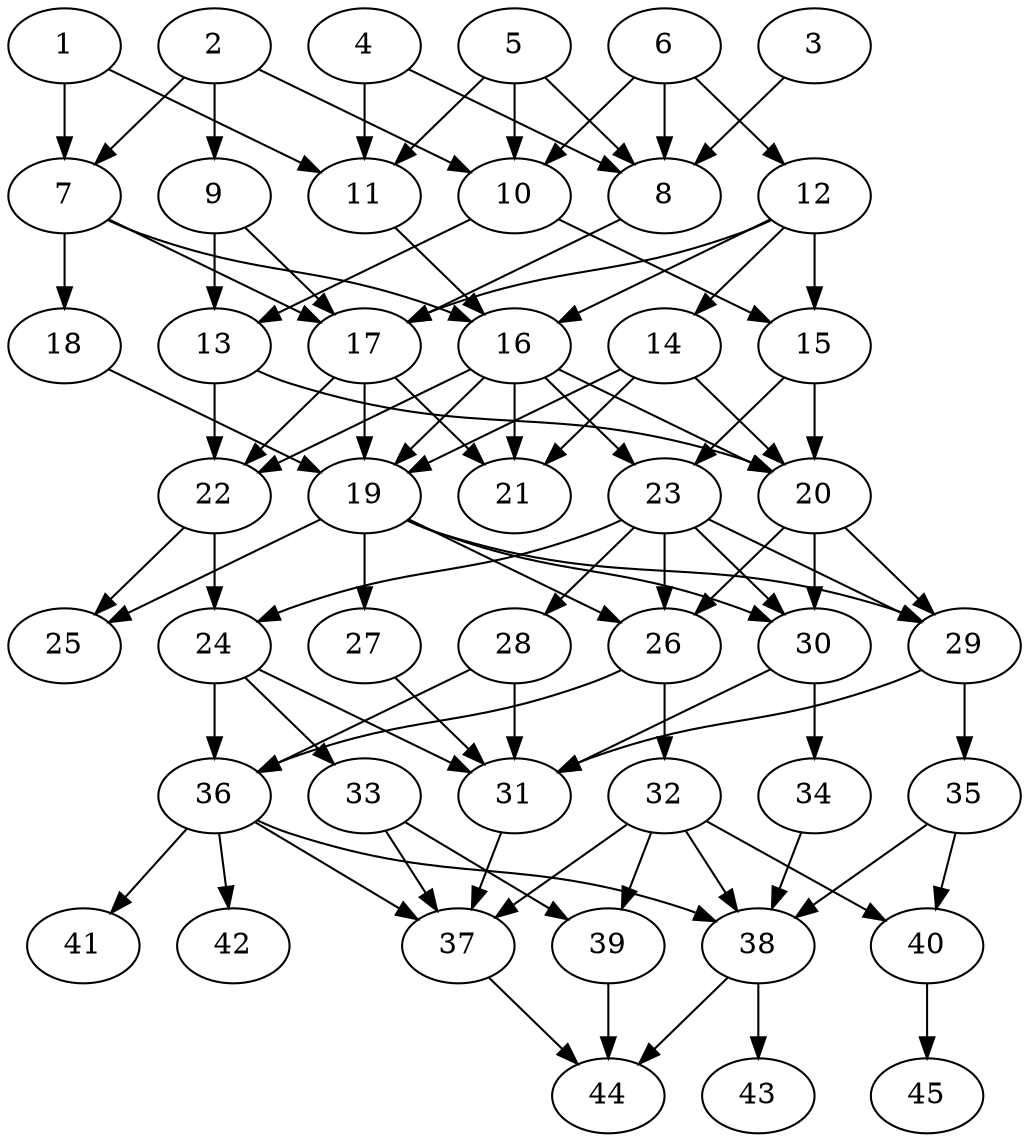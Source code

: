 // DAG automatically generated by daggen at Thu Oct  3 14:07:23 2019
// ./daggen --dot -n 45 --ccr 0.5 --fat 0.5 --regular 0.7 --density 0.7 --mindata 5242880 --maxdata 52428800 
digraph G {
  1 [size="23255040", alpha="0.14", expect_size="11627520"] 
  1 -> 7 [size ="11627520"]
  1 -> 11 [size ="11627520"]
  2 [size="66166784", alpha="0.09", expect_size="33083392"] 
  2 -> 7 [size ="33083392"]
  2 -> 9 [size ="33083392"]
  2 -> 10 [size ="33083392"]
  3 [size="56647680", alpha="0.05", expect_size="28323840"] 
  3 -> 8 [size ="28323840"]
  4 [size="38529024", alpha="0.01", expect_size="19264512"] 
  4 -> 8 [size ="19264512"]
  4 -> 11 [size ="19264512"]
  5 [size="68143104", alpha="0.19", expect_size="34071552"] 
  5 -> 8 [size ="34071552"]
  5 -> 10 [size ="34071552"]
  5 -> 11 [size ="34071552"]
  6 [size="85874688", alpha="0.17", expect_size="42937344"] 
  6 -> 8 [size ="42937344"]
  6 -> 10 [size ="42937344"]
  6 -> 12 [size ="42937344"]
  7 [size="64622592", alpha="0.11", expect_size="32311296"] 
  7 -> 16 [size ="32311296"]
  7 -> 17 [size ="32311296"]
  7 -> 18 [size ="32311296"]
  8 [size="77811712", alpha="0.06", expect_size="38905856"] 
  8 -> 17 [size ="38905856"]
  9 [size="48588800", alpha="0.14", expect_size="24294400"] 
  9 -> 13 [size ="24294400"]
  9 -> 17 [size ="24294400"]
  10 [size="34490368", alpha="0.07", expect_size="17245184"] 
  10 -> 13 [size ="17245184"]
  10 -> 15 [size ="17245184"]
  11 [size="27459584", alpha="0.19", expect_size="13729792"] 
  11 -> 16 [size ="13729792"]
  12 [size="93855744", alpha="0.15", expect_size="46927872"] 
  12 -> 14 [size ="46927872"]
  12 -> 15 [size ="46927872"]
  12 -> 16 [size ="46927872"]
  12 -> 17 [size ="46927872"]
  13 [size="43372544", alpha="0.06", expect_size="21686272"] 
  13 -> 20 [size ="21686272"]
  13 -> 22 [size ="21686272"]
  14 [size="65280000", alpha="0.13", expect_size="32640000"] 
  14 -> 19 [size ="32640000"]
  14 -> 20 [size ="32640000"]
  14 -> 21 [size ="32640000"]
  15 [size="70993920", alpha="0.10", expect_size="35496960"] 
  15 -> 20 [size ="35496960"]
  15 -> 23 [size ="35496960"]
  16 [size="66863104", alpha="0.04", expect_size="33431552"] 
  16 -> 19 [size ="33431552"]
  16 -> 20 [size ="33431552"]
  16 -> 21 [size ="33431552"]
  16 -> 22 [size ="33431552"]
  16 -> 23 [size ="33431552"]
  17 [size="52459520", alpha="0.12", expect_size="26229760"] 
  17 -> 19 [size ="26229760"]
  17 -> 21 [size ="26229760"]
  17 -> 22 [size ="26229760"]
  18 [size="12156928", alpha="0.15", expect_size="6078464"] 
  18 -> 19 [size ="6078464"]
  19 [size="42512384", alpha="0.09", expect_size="21256192"] 
  19 -> 25 [size ="21256192"]
  19 -> 26 [size ="21256192"]
  19 -> 27 [size ="21256192"]
  19 -> 29 [size ="21256192"]
  19 -> 30 [size ="21256192"]
  20 [size="14372864", alpha="0.14", expect_size="7186432"] 
  20 -> 26 [size ="7186432"]
  20 -> 29 [size ="7186432"]
  20 -> 30 [size ="7186432"]
  21 [size="46344192", alpha="0.01", expect_size="23172096"] 
  22 [size="42502144", alpha="0.01", expect_size="21251072"] 
  22 -> 24 [size ="21251072"]
  22 -> 25 [size ="21251072"]
  23 [size="19668992", alpha="0.10", expect_size="9834496"] 
  23 -> 24 [size ="9834496"]
  23 -> 26 [size ="9834496"]
  23 -> 28 [size ="9834496"]
  23 -> 29 [size ="9834496"]
  23 -> 30 [size ="9834496"]
  24 [size="48396288", alpha="0.05", expect_size="24198144"] 
  24 -> 31 [size ="24198144"]
  24 -> 33 [size ="24198144"]
  24 -> 36 [size ="24198144"]
  25 [size="15208448", alpha="0.12", expect_size="7604224"] 
  26 [size="63565824", alpha="0.16", expect_size="31782912"] 
  26 -> 32 [size ="31782912"]
  26 -> 36 [size ="31782912"]
  27 [size="80084992", alpha="0.10", expect_size="40042496"] 
  27 -> 31 [size ="40042496"]
  28 [size="43405312", alpha="0.19", expect_size="21702656"] 
  28 -> 31 [size ="21702656"]
  28 -> 36 [size ="21702656"]
  29 [size="21518336", alpha="0.16", expect_size="10759168"] 
  29 -> 31 [size ="10759168"]
  29 -> 35 [size ="10759168"]
  30 [size="63627264", alpha="0.19", expect_size="31813632"] 
  30 -> 31 [size ="31813632"]
  30 -> 34 [size ="31813632"]
  31 [size="34269184", alpha="0.04", expect_size="17134592"] 
  31 -> 37 [size ="17134592"]
  32 [size="40591360", alpha="0.08", expect_size="20295680"] 
  32 -> 37 [size ="20295680"]
  32 -> 38 [size ="20295680"]
  32 -> 39 [size ="20295680"]
  32 -> 40 [size ="20295680"]
  33 [size="43900928", alpha="0.18", expect_size="21950464"] 
  33 -> 37 [size ="21950464"]
  33 -> 39 [size ="21950464"]
  34 [size="90361856", alpha="0.00", expect_size="45180928"] 
  34 -> 38 [size ="45180928"]
  35 [size="19273728", alpha="0.15", expect_size="9636864"] 
  35 -> 38 [size ="9636864"]
  35 -> 40 [size ="9636864"]
  36 [size="77037568", alpha="0.02", expect_size="38518784"] 
  36 -> 37 [size ="38518784"]
  36 -> 38 [size ="38518784"]
  36 -> 41 [size ="38518784"]
  36 -> 42 [size ="38518784"]
  37 [size="55930880", alpha="0.18", expect_size="27965440"] 
  37 -> 44 [size ="27965440"]
  38 [size="104460288", alpha="0.14", expect_size="52230144"] 
  38 -> 43 [size ="52230144"]
  38 -> 44 [size ="52230144"]
  39 [size="101210112", alpha="0.17", expect_size="50605056"] 
  39 -> 44 [size ="50605056"]
  40 [size="84287488", alpha="0.00", expect_size="42143744"] 
  40 -> 45 [size ="42143744"]
  41 [size="77694976", alpha="0.12", expect_size="38847488"] 
  42 [size="98408448", alpha="0.10", expect_size="49204224"] 
  43 [size="41056256", alpha="0.10", expect_size="20528128"] 
  44 [size="32897024", alpha="0.18", expect_size="16448512"] 
  45 [size="34355200", alpha="0.07", expect_size="17177600"] 
}
